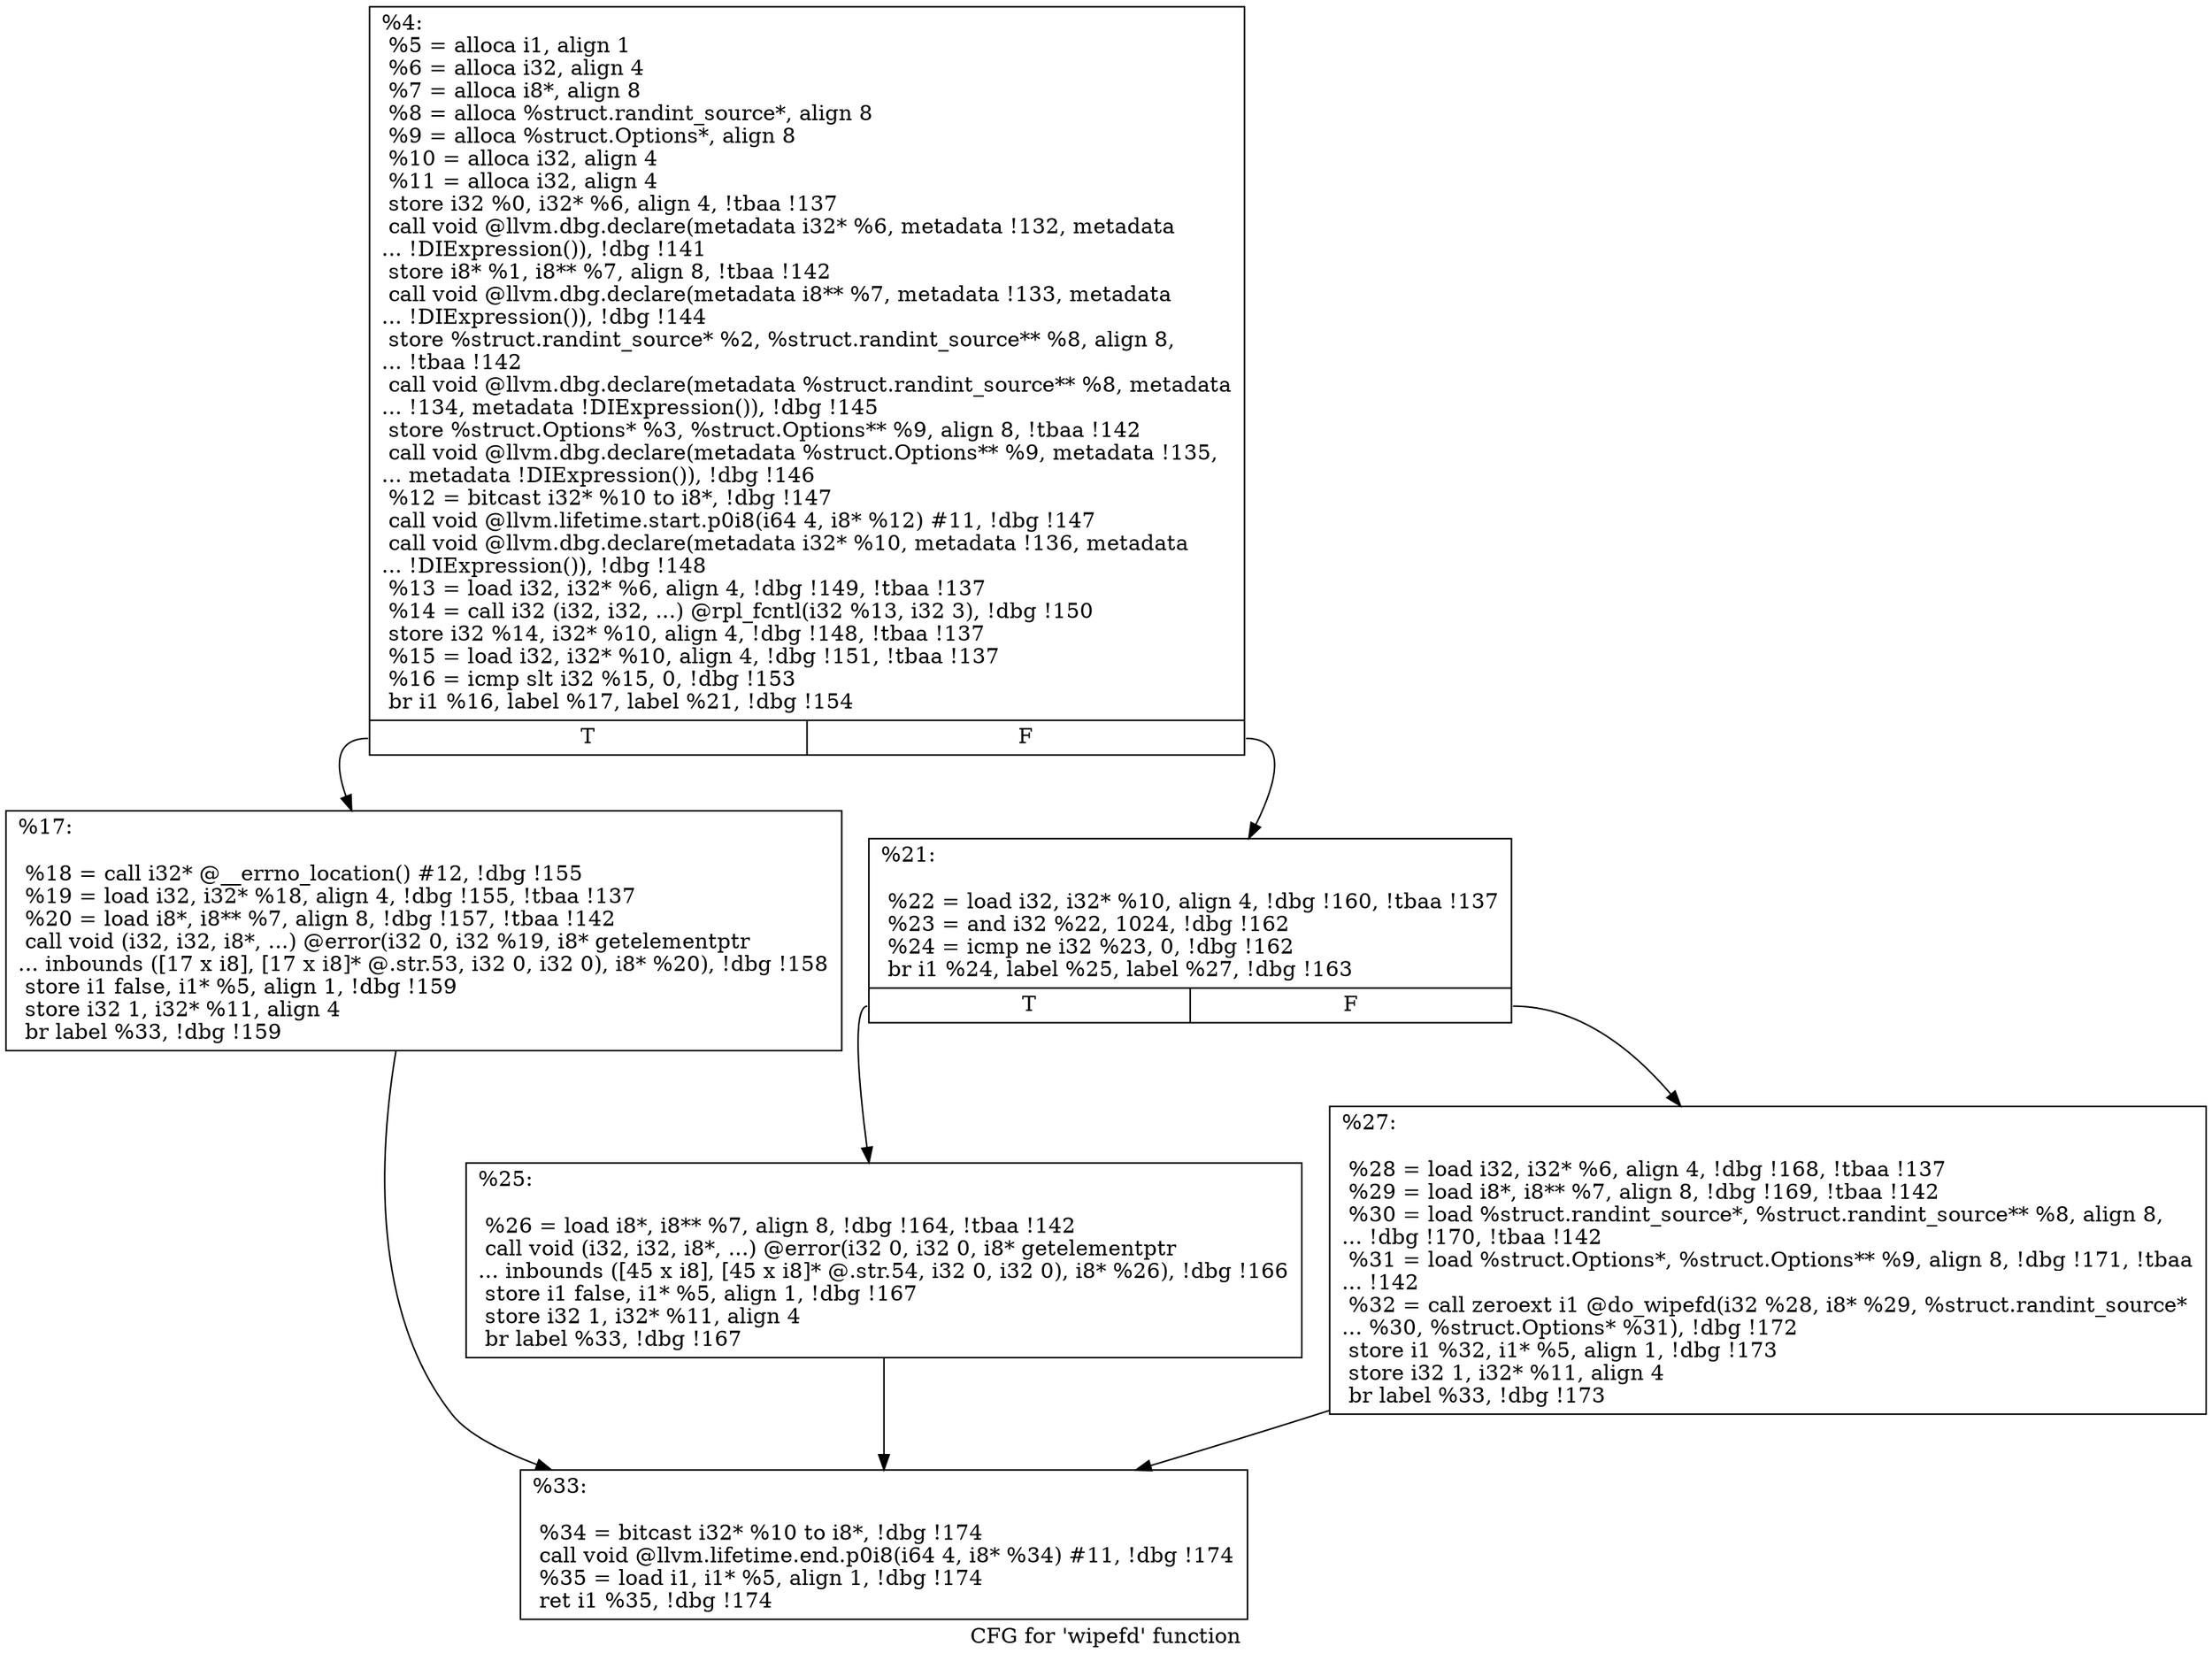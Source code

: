 digraph "CFG for 'wipefd' function" {
	label="CFG for 'wipefd' function";

	Node0x1c4f980 [shape=record,label="{%4:\l  %5 = alloca i1, align 1\l  %6 = alloca i32, align 4\l  %7 = alloca i8*, align 8\l  %8 = alloca %struct.randint_source*, align 8\l  %9 = alloca %struct.Options*, align 8\l  %10 = alloca i32, align 4\l  %11 = alloca i32, align 4\l  store i32 %0, i32* %6, align 4, !tbaa !137\l  call void @llvm.dbg.declare(metadata i32* %6, metadata !132, metadata\l... !DIExpression()), !dbg !141\l  store i8* %1, i8** %7, align 8, !tbaa !142\l  call void @llvm.dbg.declare(metadata i8** %7, metadata !133, metadata\l... !DIExpression()), !dbg !144\l  store %struct.randint_source* %2, %struct.randint_source** %8, align 8,\l... !tbaa !142\l  call void @llvm.dbg.declare(metadata %struct.randint_source** %8, metadata\l... !134, metadata !DIExpression()), !dbg !145\l  store %struct.Options* %3, %struct.Options** %9, align 8, !tbaa !142\l  call void @llvm.dbg.declare(metadata %struct.Options** %9, metadata !135,\l... metadata !DIExpression()), !dbg !146\l  %12 = bitcast i32* %10 to i8*, !dbg !147\l  call void @llvm.lifetime.start.p0i8(i64 4, i8* %12) #11, !dbg !147\l  call void @llvm.dbg.declare(metadata i32* %10, metadata !136, metadata\l... !DIExpression()), !dbg !148\l  %13 = load i32, i32* %6, align 4, !dbg !149, !tbaa !137\l  %14 = call i32 (i32, i32, ...) @rpl_fcntl(i32 %13, i32 3), !dbg !150\l  store i32 %14, i32* %10, align 4, !dbg !148, !tbaa !137\l  %15 = load i32, i32* %10, align 4, !dbg !151, !tbaa !137\l  %16 = icmp slt i32 %15, 0, !dbg !153\l  br i1 %16, label %17, label %21, !dbg !154\l|{<s0>T|<s1>F}}"];
	Node0x1c4f980:s0 -> Node0x1c4fcf0;
	Node0x1c4f980:s1 -> Node0x1c4fd40;
	Node0x1c4fcf0 [shape=record,label="{%17:\l\l  %18 = call i32* @__errno_location() #12, !dbg !155\l  %19 = load i32, i32* %18, align 4, !dbg !155, !tbaa !137\l  %20 = load i8*, i8** %7, align 8, !dbg !157, !tbaa !142\l  call void (i32, i32, i8*, ...) @error(i32 0, i32 %19, i8* getelementptr\l... inbounds ([17 x i8], [17 x i8]* @.str.53, i32 0, i32 0), i8* %20), !dbg !158\l  store i1 false, i1* %5, align 1, !dbg !159\l  store i32 1, i32* %11, align 4\l  br label %33, !dbg !159\l}"];
	Node0x1c4fcf0 -> Node0x1c4fe30;
	Node0x1c4fd40 [shape=record,label="{%21:\l\l  %22 = load i32, i32* %10, align 4, !dbg !160, !tbaa !137\l  %23 = and i32 %22, 1024, !dbg !162\l  %24 = icmp ne i32 %23, 0, !dbg !162\l  br i1 %24, label %25, label %27, !dbg !163\l|{<s0>T|<s1>F}}"];
	Node0x1c4fd40:s0 -> Node0x1c4fd90;
	Node0x1c4fd40:s1 -> Node0x1c4fde0;
	Node0x1c4fd90 [shape=record,label="{%25:\l\l  %26 = load i8*, i8** %7, align 8, !dbg !164, !tbaa !142\l  call void (i32, i32, i8*, ...) @error(i32 0, i32 0, i8* getelementptr\l... inbounds ([45 x i8], [45 x i8]* @.str.54, i32 0, i32 0), i8* %26), !dbg !166\l  store i1 false, i1* %5, align 1, !dbg !167\l  store i32 1, i32* %11, align 4\l  br label %33, !dbg !167\l}"];
	Node0x1c4fd90 -> Node0x1c4fe30;
	Node0x1c4fde0 [shape=record,label="{%27:\l\l  %28 = load i32, i32* %6, align 4, !dbg !168, !tbaa !137\l  %29 = load i8*, i8** %7, align 8, !dbg !169, !tbaa !142\l  %30 = load %struct.randint_source*, %struct.randint_source** %8, align 8,\l... !dbg !170, !tbaa !142\l  %31 = load %struct.Options*, %struct.Options** %9, align 8, !dbg !171, !tbaa\l... !142\l  %32 = call zeroext i1 @do_wipefd(i32 %28, i8* %29, %struct.randint_source*\l... %30, %struct.Options* %31), !dbg !172\l  store i1 %32, i1* %5, align 1, !dbg !173\l  store i32 1, i32* %11, align 4\l  br label %33, !dbg !173\l}"];
	Node0x1c4fde0 -> Node0x1c4fe30;
	Node0x1c4fe30 [shape=record,label="{%33:\l\l  %34 = bitcast i32* %10 to i8*, !dbg !174\l  call void @llvm.lifetime.end.p0i8(i64 4, i8* %34) #11, !dbg !174\l  %35 = load i1, i1* %5, align 1, !dbg !174\l  ret i1 %35, !dbg !174\l}"];
}
